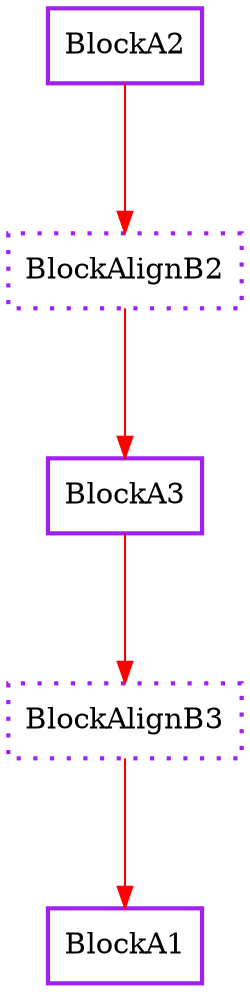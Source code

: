 digraph G {
graph [root="Demo",rankdir   = TB, nodesep           = 0.6, mindist     = 1.0, ranksep = 1.0, overlap = false]
node [style     = "filled", fillcolor = "white", color = "black"]
BlockA1[cpu="0", flags="0x0000a107", type="block", tperiod="1000", pattern="A", patentry="true", patexit="true", beamproc="undefined", bpentry="false", bpexit="false", qlo="false", qhi="false", qil="false", shape     = "rectangle", fillcolor = "white", penwidth=2, color = "darkorange3", penwidth=2, color = "purple"];
BlockA2[cpu="0", flags="0x0000a107", type="block", tperiod="1000", pattern="A", patentry="true", patexit="true", beamproc="undefined", bpentry="false", bpexit="false", qlo="false", qhi="false", qil="false", shape     = "rectangle", fillcolor = "white", penwidth=2, color = "darkorange3", penwidth=2, color = "purple"];
BlockA3[cpu="0", flags="0x0000a107", type="block", tperiod="1000", pattern="A", patentry="true", patexit="true", beamproc="undefined", bpentry="false", bpexit="false", qlo="false", qhi="false", qil="false", shape     = "rectangle", fillcolor = "white", penwidth=2, color = "darkorange3", penwidth=2, color = "purple"];
BlockAlignB2[cpu="0", flags="0x0000a108", type="blockalign", tperiod="1000", pattern="A", patentry="true", patexit="true", beamproc="undefined", bpentry="false", bpexit="false", qlo="false", qhi="false", qil="false", shape     = "rectangle", style  = "dotted, filled", fillcolor = "white", penwidth=2, color = "darkorange3", penwidth=2, color = "purple"];
BlockAlignB3[cpu="0", flags="0x0000a108", type="blockalign", tperiod="1000", pattern="A", patentry="true", patexit="true", beamproc="undefined", bpentry="false", bpexit="false", qlo="false", qhi="false", qil="false", shape     = "rectangle", style  = "dotted, filled", fillcolor = "white", penwidth=2, color = "darkorange3", penwidth=2, color = "purple"];
BlockAlignB3->BlockA1 [type="defdst", color = "red"];
BlockA2->BlockAlignB2 [type="defdst", color = "red"];
BlockA3->BlockAlignB3 [type="defdst", color = "red"];
BlockAlignB2->BlockA3 [type="defdst", color = "red"];
}
